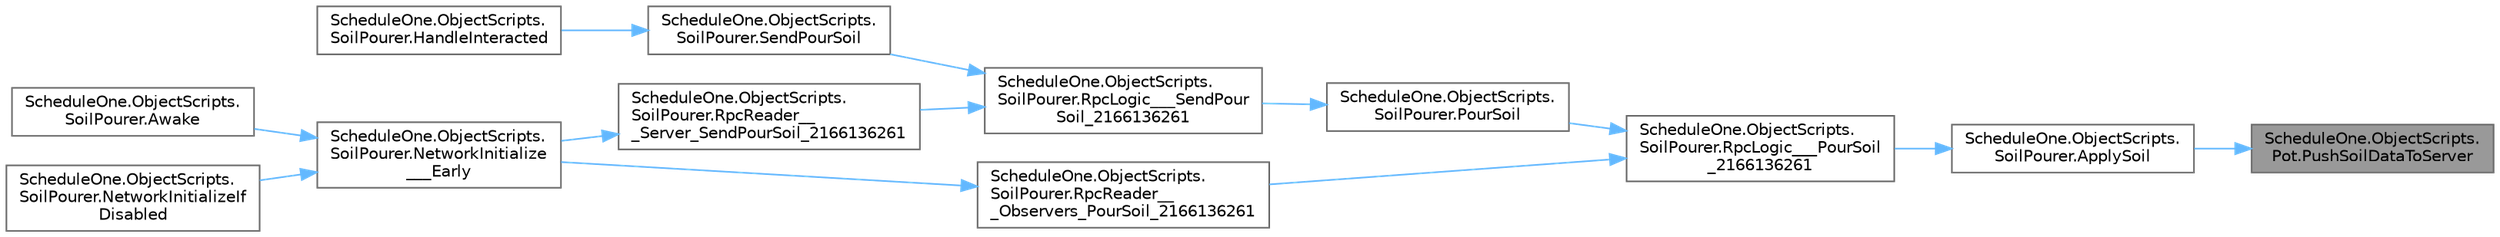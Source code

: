 digraph "ScheduleOne.ObjectScripts.Pot.PushSoilDataToServer"
{
 // LATEX_PDF_SIZE
  bgcolor="transparent";
  edge [fontname=Helvetica,fontsize=10,labelfontname=Helvetica,labelfontsize=10];
  node [fontname=Helvetica,fontsize=10,shape=box,height=0.2,width=0.4];
  rankdir="RL";
  Node1 [id="Node000001",label="ScheduleOne.ObjectScripts.\lPot.PushSoilDataToServer",height=0.2,width=0.4,color="gray40", fillcolor="grey60", style="filled", fontcolor="black",tooltip=" "];
  Node1 -> Node2 [id="edge1_Node000001_Node000002",dir="back",color="steelblue1",style="solid",tooltip=" "];
  Node2 [id="Node000002",label="ScheduleOne.ObjectScripts.\lSoilPourer.ApplySoil",height=0.2,width=0.4,color="grey40", fillcolor="white", style="filled",URL="$class_schedule_one_1_1_object_scripts_1_1_soil_pourer.html#ac5d6ccd2306f60baaa8539e7a80739b7",tooltip=" "];
  Node2 -> Node3 [id="edge2_Node000002_Node000003",dir="back",color="steelblue1",style="solid",tooltip=" "];
  Node3 [id="Node000003",label="ScheduleOne.ObjectScripts.\lSoilPourer.RpcLogic___PourSoil\l_2166136261",height=0.2,width=0.4,color="grey40", fillcolor="white", style="filled",URL="$class_schedule_one_1_1_object_scripts_1_1_soil_pourer.html#ab714e6afb893c6e81e12de1f10601b23",tooltip=" "];
  Node3 -> Node4 [id="edge3_Node000003_Node000004",dir="back",color="steelblue1",style="solid",tooltip=" "];
  Node4 [id="Node000004",label="ScheduleOne.ObjectScripts.\lSoilPourer.PourSoil",height=0.2,width=0.4,color="grey40", fillcolor="white", style="filled",URL="$class_schedule_one_1_1_object_scripts_1_1_soil_pourer.html#ab85669623a3ea66354fc4f186858453c",tooltip=" "];
  Node4 -> Node5 [id="edge4_Node000004_Node000005",dir="back",color="steelblue1",style="solid",tooltip=" "];
  Node5 [id="Node000005",label="ScheduleOne.ObjectScripts.\lSoilPourer.RpcLogic___SendPour\lSoil_2166136261",height=0.2,width=0.4,color="grey40", fillcolor="white", style="filled",URL="$class_schedule_one_1_1_object_scripts_1_1_soil_pourer.html#ad05e5e5d714baa7b0aed2070891845a1",tooltip=" "];
  Node5 -> Node6 [id="edge5_Node000005_Node000006",dir="back",color="steelblue1",style="solid",tooltip=" "];
  Node6 [id="Node000006",label="ScheduleOne.ObjectScripts.\lSoilPourer.RpcReader__\l_Server_SendPourSoil_2166136261",height=0.2,width=0.4,color="grey40", fillcolor="white", style="filled",URL="$class_schedule_one_1_1_object_scripts_1_1_soil_pourer.html#aa39aafb055b5d31f5330455187683932",tooltip=" "];
  Node6 -> Node7 [id="edge6_Node000006_Node000007",dir="back",color="steelblue1",style="solid",tooltip=" "];
  Node7 [id="Node000007",label="ScheduleOne.ObjectScripts.\lSoilPourer.NetworkInitialize\l___Early",height=0.2,width=0.4,color="grey40", fillcolor="white", style="filled",URL="$class_schedule_one_1_1_object_scripts_1_1_soil_pourer.html#a1cd9e5f664b3b0e8c210c7b2ab95932a",tooltip=" "];
  Node7 -> Node8 [id="edge7_Node000007_Node000008",dir="back",color="steelblue1",style="solid",tooltip=" "];
  Node8 [id="Node000008",label="ScheduleOne.ObjectScripts.\lSoilPourer.Awake",height=0.2,width=0.4,color="grey40", fillcolor="white", style="filled",URL="$class_schedule_one_1_1_object_scripts_1_1_soil_pourer.html#a194ac59468a57e7c1f775ce3998e24d7",tooltip=" "];
  Node7 -> Node9 [id="edge8_Node000007_Node000009",dir="back",color="steelblue1",style="solid",tooltip=" "];
  Node9 [id="Node000009",label="ScheduleOne.ObjectScripts.\lSoilPourer.NetworkInitializeIf\lDisabled",height=0.2,width=0.4,color="grey40", fillcolor="white", style="filled",URL="$class_schedule_one_1_1_object_scripts_1_1_soil_pourer.html#a59a5de9a4ff26a9cf431cf6d467f2f58",tooltip=" "];
  Node5 -> Node10 [id="edge9_Node000005_Node000010",dir="back",color="steelblue1",style="solid",tooltip=" "];
  Node10 [id="Node000010",label="ScheduleOne.ObjectScripts.\lSoilPourer.SendPourSoil",height=0.2,width=0.4,color="grey40", fillcolor="white", style="filled",URL="$class_schedule_one_1_1_object_scripts_1_1_soil_pourer.html#ae1368dddbf94ca96196fda41e4728de5",tooltip=" "];
  Node10 -> Node11 [id="edge10_Node000010_Node000011",dir="back",color="steelblue1",style="solid",tooltip=" "];
  Node11 [id="Node000011",label="ScheduleOne.ObjectScripts.\lSoilPourer.HandleInteracted",height=0.2,width=0.4,color="grey40", fillcolor="white", style="filled",URL="$class_schedule_one_1_1_object_scripts_1_1_soil_pourer.html#a693ef08050d9f00eb2096308d909c672",tooltip=" "];
  Node3 -> Node12 [id="edge11_Node000003_Node000012",dir="back",color="steelblue1",style="solid",tooltip=" "];
  Node12 [id="Node000012",label="ScheduleOne.ObjectScripts.\lSoilPourer.RpcReader__\l_Observers_PourSoil_2166136261",height=0.2,width=0.4,color="grey40", fillcolor="white", style="filled",URL="$class_schedule_one_1_1_object_scripts_1_1_soil_pourer.html#a6faf2f026c494a49dcece41043a8b992",tooltip=" "];
  Node12 -> Node7 [id="edge12_Node000012_Node000007",dir="back",color="steelblue1",style="solid",tooltip=" "];
}
